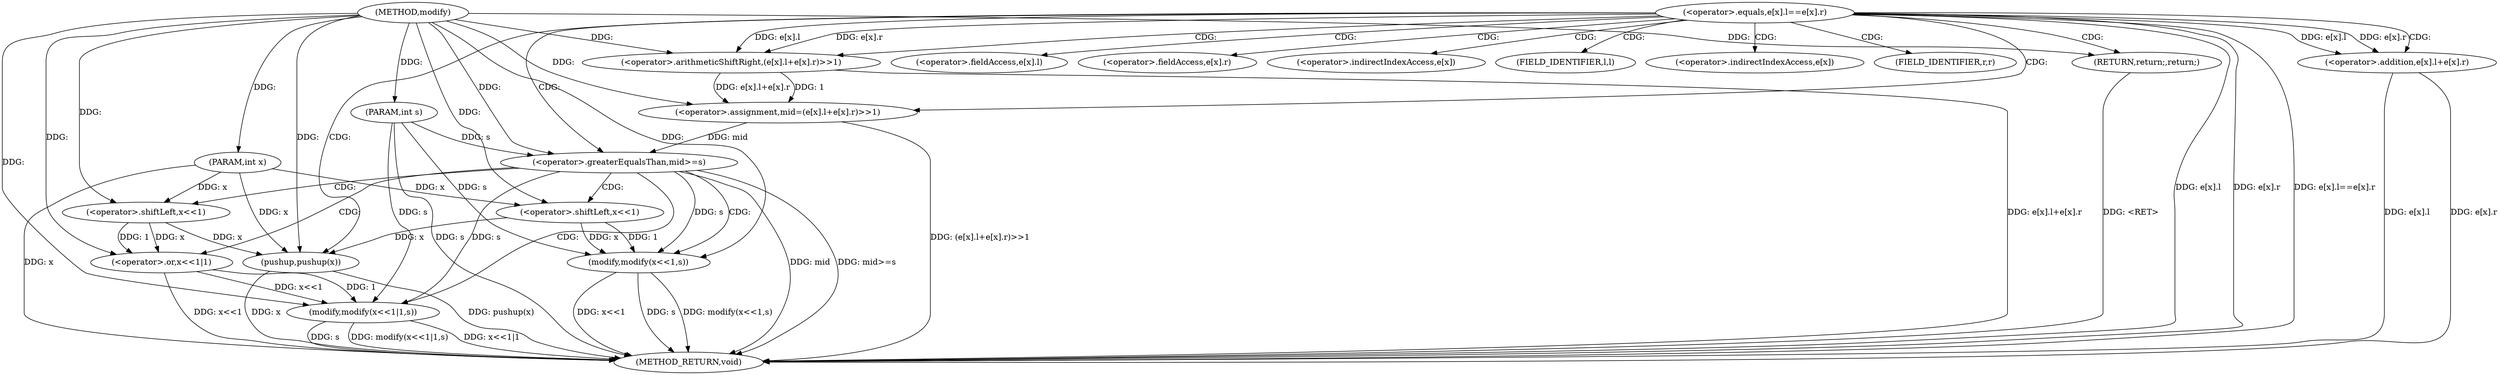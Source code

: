 digraph "modify" {  
"1000928" [label = "(METHOD,modify)" ]
"1000980" [label = "(METHOD_RETURN,void)" ]
"1000929" [label = "(PARAM,int x)" ]
"1000930" [label = "(PARAM,int s)" ]
"1000946" [label = "(<operator>.assignment,mid=(e[x].l+e[x].r)>>1)" ]
"1000978" [label = "(pushup,pushup(x))" ]
"1000933" [label = "(<operator>.equals,e[x].l==e[x].r)" ]
"1000944" [label = "(RETURN,return;,return;)" ]
"1000962" [label = "(<operator>.greaterEqualsThan,mid>=s)" ]
"1000965" [label = "(modify,modify(x<<1,s))" ]
"1000948" [label = "(<operator>.arithmeticShiftRight,(e[x].l+e[x].r)>>1)" ]
"1000971" [label = "(modify,modify(x<<1|1,s))" ]
"1000949" [label = "(<operator>.addition,e[x].l+e[x].r)" ]
"1000966" [label = "(<operator>.shiftLeft,x<<1)" ]
"1000972" [label = "(<operator>.or,x<<1|1)" ]
"1000973" [label = "(<operator>.shiftLeft,x<<1)" ]
"1000950" [label = "(<operator>.fieldAccess,e[x].l)" ]
"1000955" [label = "(<operator>.fieldAccess,e[x].r)" ]
"1000951" [label = "(<operator>.indirectIndexAccess,e[x])" ]
"1000954" [label = "(FIELD_IDENTIFIER,l,l)" ]
"1000956" [label = "(<operator>.indirectIndexAccess,e[x])" ]
"1000959" [label = "(FIELD_IDENTIFIER,r,r)" ]
  "1000929" -> "1000980"  [ label = "DDG: x"] 
  "1000930" -> "1000980"  [ label = "DDG: s"] 
  "1000933" -> "1000980"  [ label = "DDG: e[x].l"] 
  "1000933" -> "1000980"  [ label = "DDG: e[x].r"] 
  "1000933" -> "1000980"  [ label = "DDG: e[x].l==e[x].r"] 
  "1000949" -> "1000980"  [ label = "DDG: e[x].l"] 
  "1000949" -> "1000980"  [ label = "DDG: e[x].r"] 
  "1000948" -> "1000980"  [ label = "DDG: e[x].l+e[x].r"] 
  "1000946" -> "1000980"  [ label = "DDG: (e[x].l+e[x].r)>>1"] 
  "1000962" -> "1000980"  [ label = "DDG: mid"] 
  "1000962" -> "1000980"  [ label = "DDG: mid>=s"] 
  "1000972" -> "1000980"  [ label = "DDG: x<<1"] 
  "1000971" -> "1000980"  [ label = "DDG: x<<1|1"] 
  "1000971" -> "1000980"  [ label = "DDG: s"] 
  "1000971" -> "1000980"  [ label = "DDG: modify(x<<1|1,s)"] 
  "1000965" -> "1000980"  [ label = "DDG: x<<1"] 
  "1000965" -> "1000980"  [ label = "DDG: s"] 
  "1000965" -> "1000980"  [ label = "DDG: modify(x<<1,s)"] 
  "1000978" -> "1000980"  [ label = "DDG: x"] 
  "1000978" -> "1000980"  [ label = "DDG: pushup(x)"] 
  "1000944" -> "1000980"  [ label = "DDG: <RET>"] 
  "1000928" -> "1000929"  [ label = "DDG: "] 
  "1000928" -> "1000930"  [ label = "DDG: "] 
  "1000948" -> "1000946"  [ label = "DDG: 1"] 
  "1000948" -> "1000946"  [ label = "DDG: e[x].l+e[x].r"] 
  "1000928" -> "1000944"  [ label = "DDG: "] 
  "1000928" -> "1000946"  [ label = "DDG: "] 
  "1000973" -> "1000978"  [ label = "DDG: x"] 
  "1000966" -> "1000978"  [ label = "DDG: x"] 
  "1000929" -> "1000978"  [ label = "DDG: x"] 
  "1000928" -> "1000978"  [ label = "DDG: "] 
  "1000933" -> "1000948"  [ label = "DDG: e[x].l"] 
  "1000933" -> "1000948"  [ label = "DDG: e[x].r"] 
  "1000928" -> "1000948"  [ label = "DDG: "] 
  "1000946" -> "1000962"  [ label = "DDG: mid"] 
  "1000928" -> "1000962"  [ label = "DDG: "] 
  "1000930" -> "1000962"  [ label = "DDG: s"] 
  "1000966" -> "1000965"  [ label = "DDG: 1"] 
  "1000966" -> "1000965"  [ label = "DDG: x"] 
  "1000962" -> "1000965"  [ label = "DDG: s"] 
  "1000930" -> "1000965"  [ label = "DDG: s"] 
  "1000928" -> "1000965"  [ label = "DDG: "] 
  "1000933" -> "1000949"  [ label = "DDG: e[x].l"] 
  "1000933" -> "1000949"  [ label = "DDG: e[x].r"] 
  "1000929" -> "1000966"  [ label = "DDG: x"] 
  "1000928" -> "1000966"  [ label = "DDG: "] 
  "1000972" -> "1000971"  [ label = "DDG: 1"] 
  "1000972" -> "1000971"  [ label = "DDG: x<<1"] 
  "1000962" -> "1000971"  [ label = "DDG: s"] 
  "1000930" -> "1000971"  [ label = "DDG: s"] 
  "1000928" -> "1000971"  [ label = "DDG: "] 
  "1000973" -> "1000972"  [ label = "DDG: 1"] 
  "1000973" -> "1000972"  [ label = "DDG: x"] 
  "1000928" -> "1000972"  [ label = "DDG: "] 
  "1000929" -> "1000973"  [ label = "DDG: x"] 
  "1000928" -> "1000973"  [ label = "DDG: "] 
  "1000933" -> "1000944"  [ label = "CDG: "] 
  "1000933" -> "1000948"  [ label = "CDG: "] 
  "1000933" -> "1000949"  [ label = "CDG: "] 
  "1000933" -> "1000959"  [ label = "CDG: "] 
  "1000933" -> "1000956"  [ label = "CDG: "] 
  "1000933" -> "1000946"  [ label = "CDG: "] 
  "1000933" -> "1000951"  [ label = "CDG: "] 
  "1000933" -> "1000955"  [ label = "CDG: "] 
  "1000933" -> "1000978"  [ label = "CDG: "] 
  "1000933" -> "1000962"  [ label = "CDG: "] 
  "1000933" -> "1000954"  [ label = "CDG: "] 
  "1000933" -> "1000950"  [ label = "CDG: "] 
  "1000962" -> "1000971"  [ label = "CDG: "] 
  "1000962" -> "1000965"  [ label = "CDG: "] 
  "1000962" -> "1000973"  [ label = "CDG: "] 
  "1000962" -> "1000966"  [ label = "CDG: "] 
  "1000962" -> "1000972"  [ label = "CDG: "] 
}
